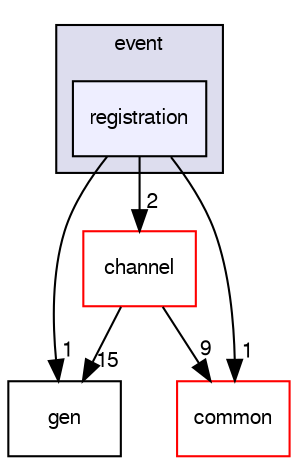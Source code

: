 digraph "/var/lib/jenkins/workspace/kaa_public/client/client-multi/client-cpp/kaa/event/registration" {
  bgcolor=transparent;
  compound=true
  node [ fontsize="10", fontname="FreeSans"];
  edge [ labelfontsize="10", labelfontname="FreeSans"];
  subgraph clusterdir_e71322c687c57a36fca02dbf6a086dfd {
    graph [ bgcolor="#ddddee", pencolor="black", label="event" fontname="FreeSans", fontsize="10", URL="dir_e71322c687c57a36fca02dbf6a086dfd.html"]
  dir_7ba2613961bfa629929b506a78c45532 [shape=box, label="registration", style="filled", fillcolor="#eeeeff", pencolor="black", URL="dir_7ba2613961bfa629929b506a78c45532.html"];
  }
  dir_80ec5060bc6d7f417824a467cc449eef [shape=box label="gen" URL="dir_80ec5060bc6d7f417824a467cc449eef.html"];
  dir_f09aedf21136cf3760d7f5c15a2e0d3d [shape=box label="common" color="red" URL="dir_f09aedf21136cf3760d7f5c15a2e0d3d.html"];
  dir_cc7a0b3e40e6d5784f28ccb8570c48e4 [shape=box label="channel" color="red" URL="dir_cc7a0b3e40e6d5784f28ccb8570c48e4.html"];
  dir_cc7a0b3e40e6d5784f28ccb8570c48e4->dir_80ec5060bc6d7f417824a467cc449eef [headlabel="15", labeldistance=1.5 headhref="dir_000042_000057.html"];
  dir_cc7a0b3e40e6d5784f28ccb8570c48e4->dir_f09aedf21136cf3760d7f5c15a2e0d3d [headlabel="9", labeldistance=1.5 headhref="dir_000042_000046.html"];
  dir_7ba2613961bfa629929b506a78c45532->dir_80ec5060bc6d7f417824a467cc449eef [headlabel="1", labeldistance=1.5 headhref="dir_000056_000057.html"];
  dir_7ba2613961bfa629929b506a78c45532->dir_f09aedf21136cf3760d7f5c15a2e0d3d [headlabel="1", labeldistance=1.5 headhref="dir_000056_000046.html"];
  dir_7ba2613961bfa629929b506a78c45532->dir_cc7a0b3e40e6d5784f28ccb8570c48e4 [headlabel="2", labeldistance=1.5 headhref="dir_000056_000042.html"];
}
